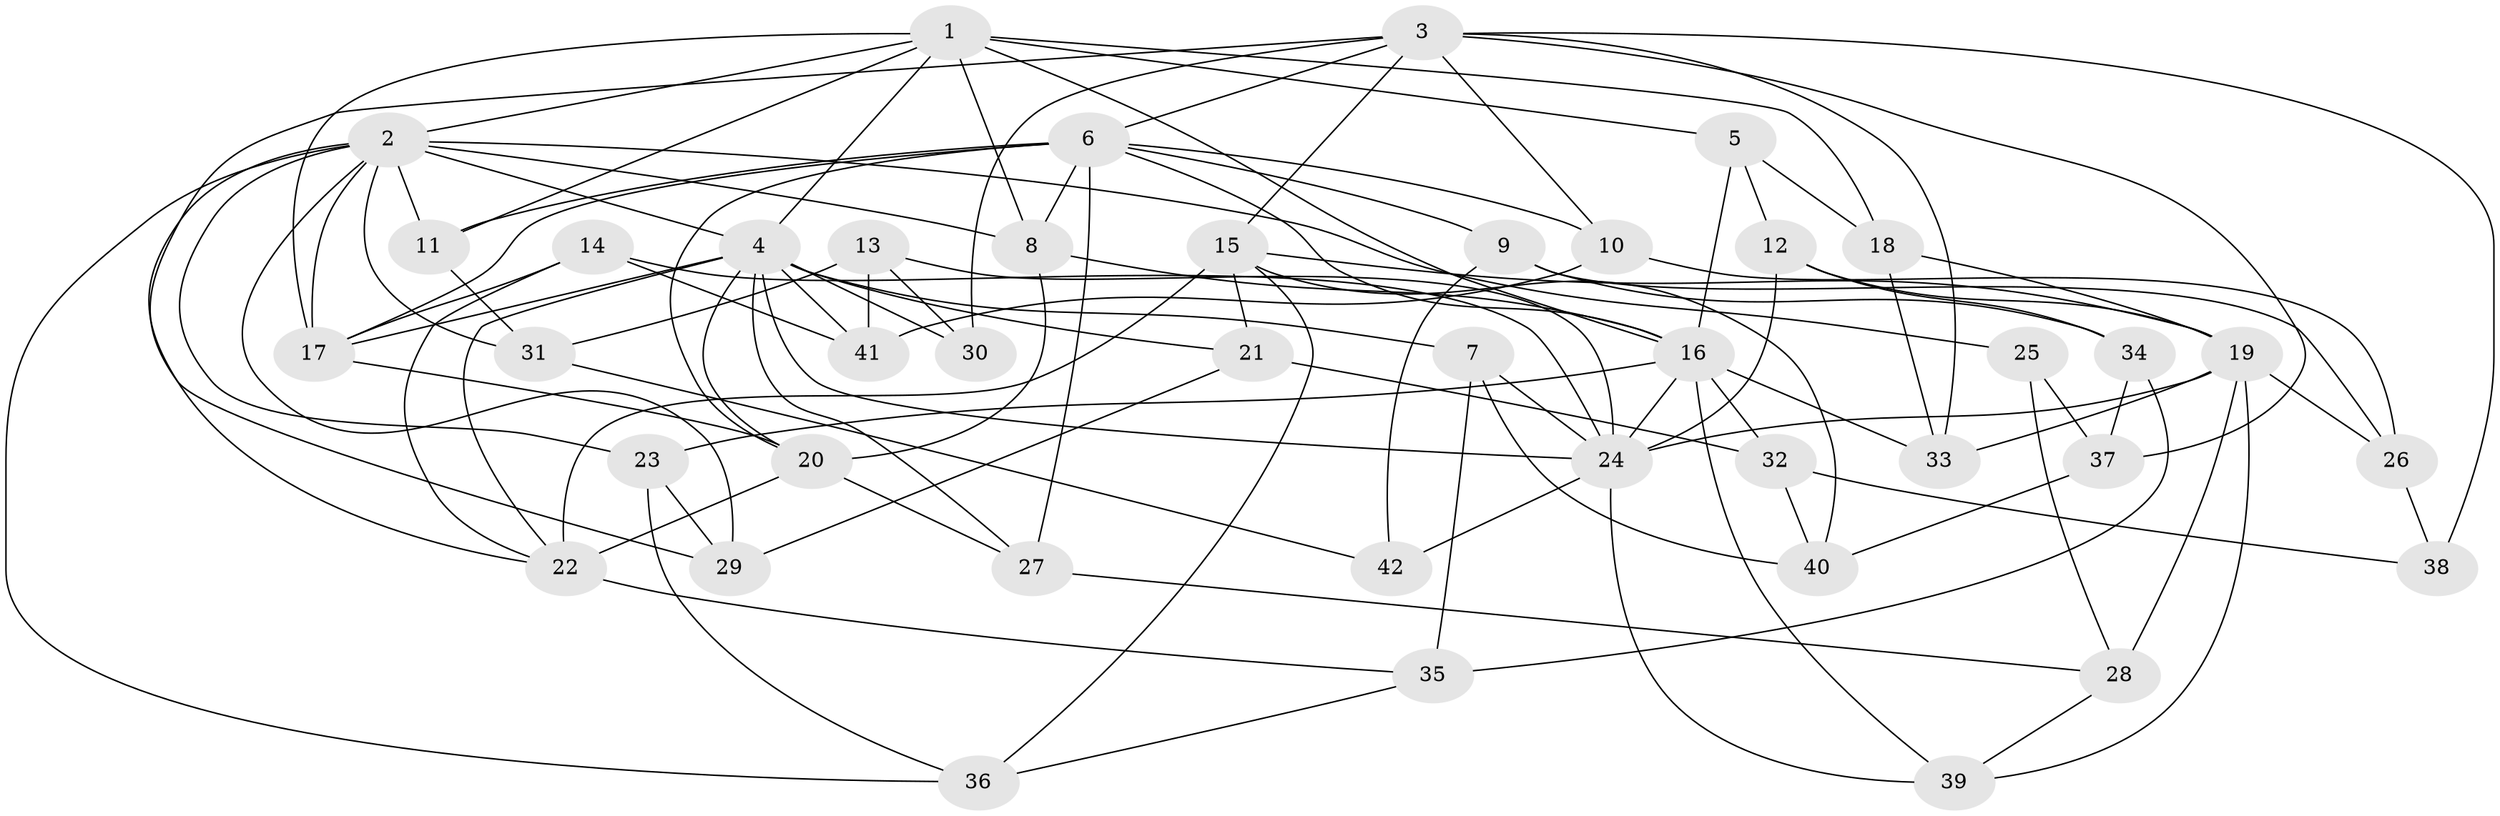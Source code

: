 // original degree distribution, {4: 1.0}
// Generated by graph-tools (version 1.1) at 2025/38/03/09/25 02:38:16]
// undirected, 42 vertices, 107 edges
graph export_dot {
graph [start="1"]
  node [color=gray90,style=filled];
  1;
  2;
  3;
  4;
  5;
  6;
  7;
  8;
  9;
  10;
  11;
  12;
  13;
  14;
  15;
  16;
  17;
  18;
  19;
  20;
  21;
  22;
  23;
  24;
  25;
  26;
  27;
  28;
  29;
  30;
  31;
  32;
  33;
  34;
  35;
  36;
  37;
  38;
  39;
  40;
  41;
  42;
  1 -- 2 [weight=1.0];
  1 -- 4 [weight=1.0];
  1 -- 5 [weight=1.0];
  1 -- 8 [weight=1.0];
  1 -- 11 [weight=1.0];
  1 -- 16 [weight=1.0];
  1 -- 17 [weight=1.0];
  1 -- 18 [weight=1.0];
  2 -- 4 [weight=1.0];
  2 -- 8 [weight=1.0];
  2 -- 11 [weight=1.0];
  2 -- 17 [weight=1.0];
  2 -- 22 [weight=1.0];
  2 -- 23 [weight=1.0];
  2 -- 25 [weight=2.0];
  2 -- 29 [weight=1.0];
  2 -- 31 [weight=1.0];
  2 -- 36 [weight=1.0];
  3 -- 6 [weight=1.0];
  3 -- 10 [weight=1.0];
  3 -- 15 [weight=3.0];
  3 -- 29 [weight=1.0];
  3 -- 30 [weight=2.0];
  3 -- 33 [weight=1.0];
  3 -- 37 [weight=1.0];
  3 -- 38 [weight=2.0];
  4 -- 7 [weight=1.0];
  4 -- 17 [weight=2.0];
  4 -- 20 [weight=1.0];
  4 -- 21 [weight=1.0];
  4 -- 22 [weight=1.0];
  4 -- 24 [weight=1.0];
  4 -- 27 [weight=1.0];
  4 -- 30 [weight=1.0];
  4 -- 41 [weight=1.0];
  5 -- 12 [weight=1.0];
  5 -- 16 [weight=1.0];
  5 -- 18 [weight=1.0];
  6 -- 8 [weight=2.0];
  6 -- 9 [weight=1.0];
  6 -- 10 [weight=1.0];
  6 -- 11 [weight=1.0];
  6 -- 16 [weight=1.0];
  6 -- 17 [weight=2.0];
  6 -- 20 [weight=2.0];
  6 -- 27 [weight=1.0];
  7 -- 24 [weight=1.0];
  7 -- 35 [weight=1.0];
  7 -- 40 [weight=1.0];
  8 -- 16 [weight=1.0];
  8 -- 20 [weight=1.0];
  9 -- 26 [weight=1.0];
  9 -- 34 [weight=1.0];
  9 -- 42 [weight=1.0];
  10 -- 26 [weight=1.0];
  10 -- 41 [weight=1.0];
  11 -- 31 [weight=1.0];
  12 -- 19 [weight=1.0];
  12 -- 24 [weight=1.0];
  12 -- 34 [weight=1.0];
  13 -- 24 [weight=1.0];
  13 -- 30 [weight=1.0];
  13 -- 31 [weight=1.0];
  13 -- 41 [weight=1.0];
  14 -- 17 [weight=1.0];
  14 -- 22 [weight=1.0];
  14 -- 24 [weight=1.0];
  14 -- 41 [weight=1.0];
  15 -- 19 [weight=2.0];
  15 -- 21 [weight=1.0];
  15 -- 22 [weight=2.0];
  15 -- 36 [weight=1.0];
  15 -- 40 [weight=1.0];
  16 -- 23 [weight=1.0];
  16 -- 24 [weight=2.0];
  16 -- 32 [weight=1.0];
  16 -- 33 [weight=1.0];
  16 -- 39 [weight=1.0];
  17 -- 20 [weight=1.0];
  18 -- 19 [weight=1.0];
  18 -- 33 [weight=1.0];
  19 -- 24 [weight=2.0];
  19 -- 26 [weight=1.0];
  19 -- 28 [weight=3.0];
  19 -- 33 [weight=1.0];
  19 -- 39 [weight=1.0];
  20 -- 22 [weight=2.0];
  20 -- 27 [weight=1.0];
  21 -- 29 [weight=1.0];
  21 -- 32 [weight=1.0];
  22 -- 35 [weight=1.0];
  23 -- 29 [weight=1.0];
  23 -- 36 [weight=1.0];
  24 -- 39 [weight=1.0];
  24 -- 42 [weight=2.0];
  25 -- 28 [weight=1.0];
  25 -- 37 [weight=1.0];
  26 -- 38 [weight=1.0];
  27 -- 28 [weight=1.0];
  28 -- 39 [weight=1.0];
  31 -- 42 [weight=1.0];
  32 -- 38 [weight=1.0];
  32 -- 40 [weight=1.0];
  34 -- 35 [weight=1.0];
  34 -- 37 [weight=1.0];
  35 -- 36 [weight=1.0];
  37 -- 40 [weight=1.0];
}
